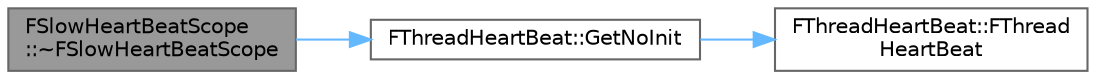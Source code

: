 digraph "FSlowHeartBeatScope::~FSlowHeartBeatScope"
{
 // INTERACTIVE_SVG=YES
 // LATEX_PDF_SIZE
  bgcolor="transparent";
  edge [fontname=Helvetica,fontsize=10,labelfontname=Helvetica,labelfontsize=10];
  node [fontname=Helvetica,fontsize=10,shape=box,height=0.2,width=0.4];
  rankdir="LR";
  Node1 [id="Node000001",label="FSlowHeartBeatScope\l::~FSlowHeartBeatScope",height=0.2,width=0.4,color="gray40", fillcolor="grey60", style="filled", fontcolor="black",tooltip=" "];
  Node1 -> Node2 [id="edge1_Node000001_Node000002",color="steelblue1",style="solid",tooltip=" "];
  Node2 [id="Node000002",label="FThreadHeartBeat::GetNoInit",height=0.2,width=0.4,color="grey40", fillcolor="white", style="filled",URL="$d3/d0b/classFThreadHeartBeat.html#af29d9bf6b30fd68ca13b00cfb9cb36a4",tooltip=" "];
  Node2 -> Node3 [id="edge2_Node000002_Node000003",color="steelblue1",style="solid",tooltip=" "];
  Node3 [id="Node000003",label="FThreadHeartBeat::FThread\lHeartBeat",height=0.2,width=0.4,color="grey40", fillcolor="white", style="filled",URL="$d3/d0b/classFThreadHeartBeat.html#a735be6bfa1a5dd141f5e2f0733e15187",tooltip=" "];
}
